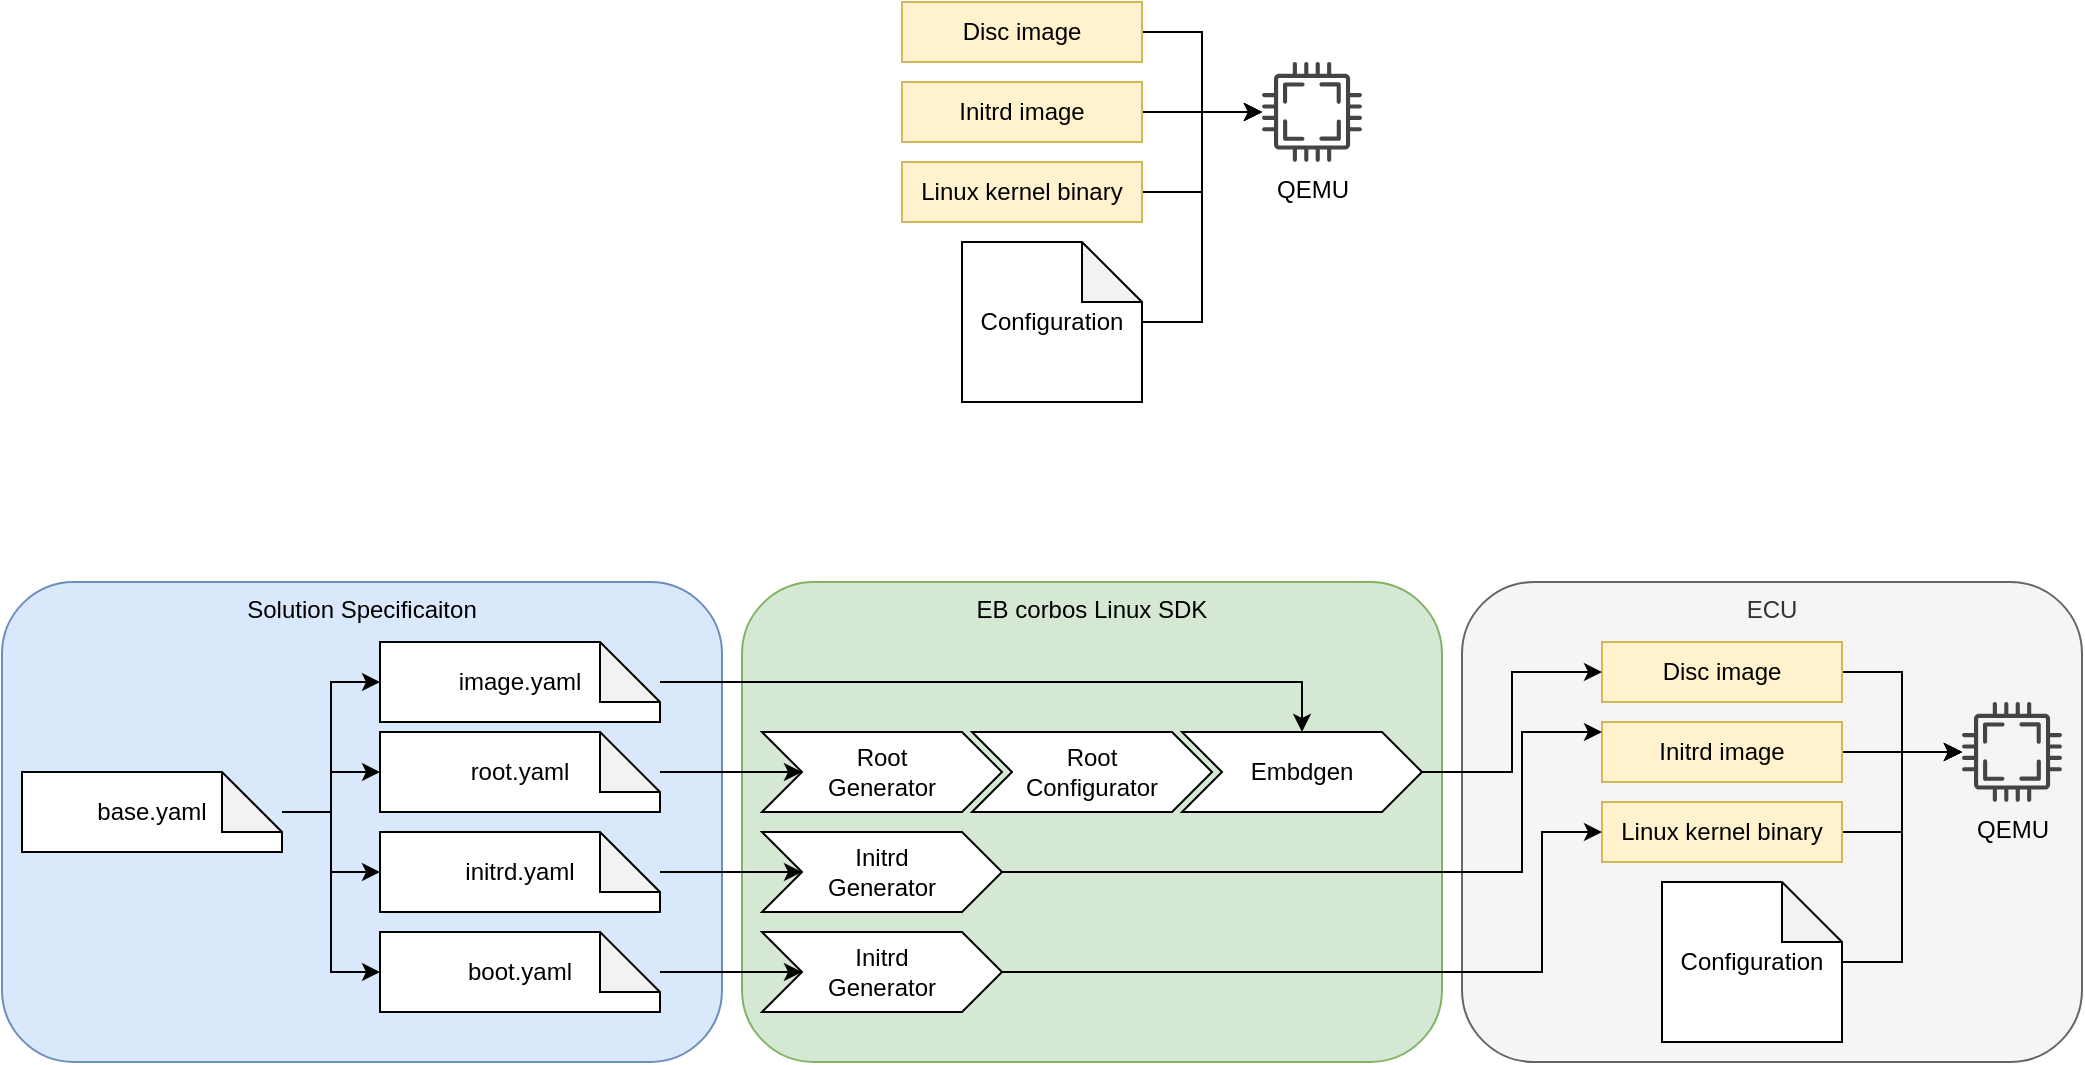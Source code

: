 <mxfile version="24.7.5">
  <diagram name="Seite-1" id="ZTC0_lInbutHdY-bG-qJ">
    <mxGraphModel dx="2138" dy="1198" grid="1" gridSize="10" guides="1" tooltips="1" connect="1" arrows="1" fold="1" page="1" pageScale="1" pageWidth="827" pageHeight="1169" math="0" shadow="0">
      <root>
        <mxCell id="0" />
        <mxCell id="1" parent="0" />
        <mxCell id="e_v2jsDcTEc7rGm0hO8q-51" value="ECU" style="rounded=1;whiteSpace=wrap;html=1;verticalAlign=top;fillColor=#f5f5f5;fontColor=#333333;strokeColor=#666666;" vertex="1" parent="1">
          <mxGeometry x="720" y="490" width="310" height="240" as="geometry" />
        </mxCell>
        <mxCell id="e_v2jsDcTEc7rGm0hO8q-34" value="EB corbos Linux SDK" style="rounded=1;whiteSpace=wrap;html=1;fillColor=#d5e8d4;strokeColor=#82b366;verticalAlign=top;" vertex="1" parent="1">
          <mxGeometry x="360" y="490" width="350" height="240" as="geometry" />
        </mxCell>
        <mxCell id="e_v2jsDcTEc7rGm0hO8q-33" value="Solution Specificaiton" style="rounded=1;whiteSpace=wrap;html=1;verticalAlign=top;fillColor=#dae8fc;strokeColor=#6c8ebf;" vertex="1" parent="1">
          <mxGeometry x="-10" y="490" width="360" height="240" as="geometry" />
        </mxCell>
        <mxCell id="e_v2jsDcTEc7rGm0hO8q-3" value="QEMU" style="sketch=0;pointerEvents=1;shadow=0;dashed=0;html=1;strokeColor=none;fillColor=#434445;aspect=fixed;labelPosition=center;verticalLabelPosition=bottom;verticalAlign=top;align=center;outlineConnect=0;shape=mxgraph.vvd.cpu;" vertex="1" parent="1">
          <mxGeometry x="620" y="230" width="50" height="50" as="geometry" />
        </mxCell>
        <mxCell id="e_v2jsDcTEc7rGm0hO8q-7" style="edgeStyle=orthogonalEdgeStyle;rounded=0;orthogonalLoop=1;jettySize=auto;html=1;" edge="1" parent="1" source="e_v2jsDcTEc7rGm0hO8q-4" target="e_v2jsDcTEc7rGm0hO8q-3">
          <mxGeometry relative="1" as="geometry" />
        </mxCell>
        <mxCell id="e_v2jsDcTEc7rGm0hO8q-4" value="Disc image" style="rounded=0;whiteSpace=wrap;html=1;fillColor=#fff2cc;strokeColor=#d6b656;" vertex="1" parent="1">
          <mxGeometry x="440" y="200" width="120" height="30" as="geometry" />
        </mxCell>
        <mxCell id="e_v2jsDcTEc7rGm0hO8q-9" style="edgeStyle=orthogonalEdgeStyle;rounded=0;orthogonalLoop=1;jettySize=auto;html=1;" edge="1" parent="1" source="e_v2jsDcTEc7rGm0hO8q-5" target="e_v2jsDcTEc7rGm0hO8q-3">
          <mxGeometry relative="1" as="geometry" />
        </mxCell>
        <mxCell id="e_v2jsDcTEc7rGm0hO8q-5" value="Linux kernel binary" style="rounded=0;whiteSpace=wrap;html=1;fillColor=#fff2cc;strokeColor=#d6b656;" vertex="1" parent="1">
          <mxGeometry x="440" y="280" width="120" height="30" as="geometry" />
        </mxCell>
        <mxCell id="e_v2jsDcTEc7rGm0hO8q-8" style="edgeStyle=orthogonalEdgeStyle;rounded=0;orthogonalLoop=1;jettySize=auto;html=1;" edge="1" parent="1" source="e_v2jsDcTEc7rGm0hO8q-6" target="e_v2jsDcTEc7rGm0hO8q-3">
          <mxGeometry relative="1" as="geometry" />
        </mxCell>
        <mxCell id="e_v2jsDcTEc7rGm0hO8q-6" value="Initrd image" style="rounded=0;whiteSpace=wrap;html=1;fillColor=#fff2cc;strokeColor=#d6b656;" vertex="1" parent="1">
          <mxGeometry x="440" y="240" width="120" height="30" as="geometry" />
        </mxCell>
        <mxCell id="e_v2jsDcTEc7rGm0hO8q-11" style="edgeStyle=orthogonalEdgeStyle;rounded=0;orthogonalLoop=1;jettySize=auto;html=1;" edge="1" parent="1" source="e_v2jsDcTEc7rGm0hO8q-10" target="e_v2jsDcTEc7rGm0hO8q-3">
          <mxGeometry relative="1" as="geometry">
            <Array as="points">
              <mxPoint x="590" y="360" />
              <mxPoint x="590" y="255" />
            </Array>
          </mxGeometry>
        </mxCell>
        <mxCell id="e_v2jsDcTEc7rGm0hO8q-10" value="Configuration" style="shape=note;whiteSpace=wrap;html=1;backgroundOutline=1;darkOpacity=0.05;" vertex="1" parent="1">
          <mxGeometry x="470" y="320" width="90" height="80" as="geometry" />
        </mxCell>
        <mxCell id="e_v2jsDcTEc7rGm0hO8q-14" value="QEMU" style="sketch=0;pointerEvents=1;shadow=0;dashed=0;html=1;strokeColor=none;fillColor=#434445;aspect=fixed;labelPosition=center;verticalLabelPosition=bottom;verticalAlign=top;align=center;outlineConnect=0;shape=mxgraph.vvd.cpu;" vertex="1" parent="1">
          <mxGeometry x="970" y="550" width="50" height="50" as="geometry" />
        </mxCell>
        <mxCell id="e_v2jsDcTEc7rGm0hO8q-15" style="edgeStyle=orthogonalEdgeStyle;rounded=0;orthogonalLoop=1;jettySize=auto;html=1;" edge="1" parent="1" source="e_v2jsDcTEc7rGm0hO8q-16" target="e_v2jsDcTEc7rGm0hO8q-14">
          <mxGeometry relative="1" as="geometry" />
        </mxCell>
        <mxCell id="e_v2jsDcTEc7rGm0hO8q-16" value="Disc image" style="rounded=0;whiteSpace=wrap;html=1;fillColor=#fff2cc;strokeColor=#d6b656;" vertex="1" parent="1">
          <mxGeometry x="790" y="520" width="120" height="30" as="geometry" />
        </mxCell>
        <mxCell id="e_v2jsDcTEc7rGm0hO8q-17" style="edgeStyle=orthogonalEdgeStyle;rounded=0;orthogonalLoop=1;jettySize=auto;html=1;" edge="1" parent="1" source="e_v2jsDcTEc7rGm0hO8q-18" target="e_v2jsDcTEc7rGm0hO8q-14">
          <mxGeometry relative="1" as="geometry" />
        </mxCell>
        <mxCell id="e_v2jsDcTEc7rGm0hO8q-18" value="Linux kernel binary" style="rounded=0;whiteSpace=wrap;html=1;fillColor=#fff2cc;strokeColor=#d6b656;" vertex="1" parent="1">
          <mxGeometry x="790" y="600" width="120" height="30" as="geometry" />
        </mxCell>
        <mxCell id="e_v2jsDcTEc7rGm0hO8q-19" style="edgeStyle=orthogonalEdgeStyle;rounded=0;orthogonalLoop=1;jettySize=auto;html=1;" edge="1" parent="1" source="e_v2jsDcTEc7rGm0hO8q-20" target="e_v2jsDcTEc7rGm0hO8q-14">
          <mxGeometry relative="1" as="geometry" />
        </mxCell>
        <mxCell id="e_v2jsDcTEc7rGm0hO8q-20" value="Initrd image" style="rounded=0;whiteSpace=wrap;html=1;fillColor=#fff2cc;strokeColor=#d6b656;" vertex="1" parent="1">
          <mxGeometry x="790" y="560" width="120" height="30" as="geometry" />
        </mxCell>
        <mxCell id="e_v2jsDcTEc7rGm0hO8q-21" style="edgeStyle=orthogonalEdgeStyle;rounded=0;orthogonalLoop=1;jettySize=auto;html=1;" edge="1" parent="1" source="e_v2jsDcTEc7rGm0hO8q-22" target="e_v2jsDcTEc7rGm0hO8q-14">
          <mxGeometry relative="1" as="geometry">
            <Array as="points">
              <mxPoint x="940" y="680" />
              <mxPoint x="940" y="575" />
            </Array>
          </mxGeometry>
        </mxCell>
        <mxCell id="e_v2jsDcTEc7rGm0hO8q-22" value="Configuration" style="shape=note;whiteSpace=wrap;html=1;backgroundOutline=1;darkOpacity=0.05;" vertex="1" parent="1">
          <mxGeometry x="820" y="640" width="90" height="80" as="geometry" />
        </mxCell>
        <mxCell id="e_v2jsDcTEc7rGm0hO8q-48" style="edgeStyle=orthogonalEdgeStyle;rounded=0;orthogonalLoop=1;jettySize=auto;html=1;entryX=0;entryY=0.5;entryDx=0;entryDy=0;" edge="1" parent="1" source="e_v2jsDcTEc7rGm0hO8q-23" target="e_v2jsDcTEc7rGm0hO8q-47">
          <mxGeometry relative="1" as="geometry" />
        </mxCell>
        <mxCell id="e_v2jsDcTEc7rGm0hO8q-23" value="boot.yaml" style="shape=note;whiteSpace=wrap;html=1;backgroundOutline=1;darkOpacity=0.05;" vertex="1" parent="1">
          <mxGeometry x="179" y="665" width="140" height="40" as="geometry" />
        </mxCell>
        <mxCell id="e_v2jsDcTEc7rGm0hO8q-30" style="edgeStyle=orthogonalEdgeStyle;rounded=0;orthogonalLoop=1;jettySize=auto;html=1;" edge="1" parent="1" source="e_v2jsDcTEc7rGm0hO8q-24" target="e_v2jsDcTEc7rGm0hO8q-27">
          <mxGeometry relative="1" as="geometry" />
        </mxCell>
        <mxCell id="e_v2jsDcTEc7rGm0hO8q-31" style="edgeStyle=orthogonalEdgeStyle;rounded=0;orthogonalLoop=1;jettySize=auto;html=1;" edge="1" parent="1" source="e_v2jsDcTEc7rGm0hO8q-24" target="e_v2jsDcTEc7rGm0hO8q-25">
          <mxGeometry relative="1" as="geometry" />
        </mxCell>
        <mxCell id="e_v2jsDcTEc7rGm0hO8q-24" value="base.yaml" style="shape=note;whiteSpace=wrap;html=1;backgroundOutline=1;darkOpacity=0.05;align=center;" vertex="1" parent="1">
          <mxGeometry y="585" width="130" height="40" as="geometry" />
        </mxCell>
        <mxCell id="e_v2jsDcTEc7rGm0hO8q-45" style="edgeStyle=orthogonalEdgeStyle;rounded=0;orthogonalLoop=1;jettySize=auto;html=1;" edge="1" parent="1" source="e_v2jsDcTEc7rGm0hO8q-25" target="e_v2jsDcTEc7rGm0hO8q-44">
          <mxGeometry relative="1" as="geometry" />
        </mxCell>
        <mxCell id="e_v2jsDcTEc7rGm0hO8q-25" value="initrd.yaml" style="shape=note;whiteSpace=wrap;html=1;backgroundOutline=1;darkOpacity=0.05;" vertex="1" parent="1">
          <mxGeometry x="179" y="615" width="140" height="40" as="geometry" />
        </mxCell>
        <mxCell id="e_v2jsDcTEc7rGm0hO8q-42" style="edgeStyle=orthogonalEdgeStyle;rounded=0;orthogonalLoop=1;jettySize=auto;html=1;entryX=0.5;entryY=0;entryDx=0;entryDy=0;" edge="1" parent="1" source="e_v2jsDcTEc7rGm0hO8q-26" target="e_v2jsDcTEc7rGm0hO8q-37">
          <mxGeometry relative="1" as="geometry" />
        </mxCell>
        <mxCell id="e_v2jsDcTEc7rGm0hO8q-26" value="image.yaml" style="shape=note;whiteSpace=wrap;html=1;backgroundOutline=1;darkOpacity=0.05;" vertex="1" parent="1">
          <mxGeometry x="179" y="520" width="140" height="40" as="geometry" />
        </mxCell>
        <mxCell id="e_v2jsDcTEc7rGm0hO8q-41" style="edgeStyle=orthogonalEdgeStyle;rounded=0;orthogonalLoop=1;jettySize=auto;html=1;entryX=0;entryY=0.5;entryDx=0;entryDy=0;" edge="1" parent="1" source="e_v2jsDcTEc7rGm0hO8q-27" target="e_v2jsDcTEc7rGm0hO8q-35">
          <mxGeometry relative="1" as="geometry" />
        </mxCell>
        <mxCell id="e_v2jsDcTEc7rGm0hO8q-27" value="root.yaml" style="shape=note;whiteSpace=wrap;html=1;backgroundOutline=1;darkOpacity=0.05;" vertex="1" parent="1">
          <mxGeometry x="179" y="565" width="140" height="40" as="geometry" />
        </mxCell>
        <mxCell id="e_v2jsDcTEc7rGm0hO8q-29" style="edgeStyle=orthogonalEdgeStyle;rounded=0;orthogonalLoop=1;jettySize=auto;html=1;entryX=0;entryY=0.5;entryDx=0;entryDy=0;entryPerimeter=0;" edge="1" parent="1" source="e_v2jsDcTEc7rGm0hO8q-24" target="e_v2jsDcTEc7rGm0hO8q-26">
          <mxGeometry relative="1" as="geometry" />
        </mxCell>
        <mxCell id="e_v2jsDcTEc7rGm0hO8q-32" style="edgeStyle=orthogonalEdgeStyle;rounded=0;orthogonalLoop=1;jettySize=auto;html=1;entryX=0;entryY=0.5;entryDx=0;entryDy=0;entryPerimeter=0;" edge="1" parent="1" source="e_v2jsDcTEc7rGm0hO8q-24" target="e_v2jsDcTEc7rGm0hO8q-23">
          <mxGeometry relative="1" as="geometry" />
        </mxCell>
        <mxCell id="e_v2jsDcTEc7rGm0hO8q-35" value="Root&lt;div&gt;Generator&lt;/div&gt;" style="shape=step;perimeter=stepPerimeter;whiteSpace=wrap;html=1;fixedSize=1;" vertex="1" parent="1">
          <mxGeometry x="370" y="565" width="120" height="40" as="geometry" />
        </mxCell>
        <mxCell id="e_v2jsDcTEc7rGm0hO8q-36" value="Root&lt;div&gt;Configurator&lt;/div&gt;" style="shape=step;perimeter=stepPerimeter;whiteSpace=wrap;html=1;fixedSize=1;" vertex="1" parent="1">
          <mxGeometry x="475" y="565" width="120" height="40" as="geometry" />
        </mxCell>
        <mxCell id="e_v2jsDcTEc7rGm0hO8q-43" style="edgeStyle=orthogonalEdgeStyle;rounded=0;orthogonalLoop=1;jettySize=auto;html=1;entryX=0;entryY=0.5;entryDx=0;entryDy=0;" edge="1" parent="1" source="e_v2jsDcTEc7rGm0hO8q-37" target="e_v2jsDcTEc7rGm0hO8q-16">
          <mxGeometry relative="1" as="geometry" />
        </mxCell>
        <mxCell id="e_v2jsDcTEc7rGm0hO8q-37" value="Embdgen" style="shape=step;perimeter=stepPerimeter;whiteSpace=wrap;html=1;fixedSize=1;" vertex="1" parent="1">
          <mxGeometry x="580" y="565" width="120" height="40" as="geometry" />
        </mxCell>
        <mxCell id="e_v2jsDcTEc7rGm0hO8q-46" style="edgeStyle=orthogonalEdgeStyle;rounded=0;orthogonalLoop=1;jettySize=auto;html=1;" edge="1" parent="1" source="e_v2jsDcTEc7rGm0hO8q-44" target="e_v2jsDcTEc7rGm0hO8q-20">
          <mxGeometry relative="1" as="geometry">
            <Array as="points">
              <mxPoint x="750" y="635" />
              <mxPoint x="750" y="565" />
            </Array>
          </mxGeometry>
        </mxCell>
        <mxCell id="e_v2jsDcTEc7rGm0hO8q-44" value="Initrd&lt;br&gt;Generator" style="shape=step;perimeter=stepPerimeter;whiteSpace=wrap;html=1;fixedSize=1;" vertex="1" parent="1">
          <mxGeometry x="370" y="615" width="120" height="40" as="geometry" />
        </mxCell>
        <mxCell id="e_v2jsDcTEc7rGm0hO8q-49" style="edgeStyle=orthogonalEdgeStyle;rounded=0;orthogonalLoop=1;jettySize=auto;html=1;entryX=0;entryY=0.5;entryDx=0;entryDy=0;" edge="1" parent="1" source="e_v2jsDcTEc7rGm0hO8q-47" target="e_v2jsDcTEc7rGm0hO8q-18">
          <mxGeometry relative="1" as="geometry">
            <Array as="points">
              <mxPoint x="760" y="685" />
              <mxPoint x="760" y="615" />
            </Array>
          </mxGeometry>
        </mxCell>
        <mxCell id="e_v2jsDcTEc7rGm0hO8q-47" value="Initrd&lt;br&gt;Generator" style="shape=step;perimeter=stepPerimeter;whiteSpace=wrap;html=1;fixedSize=1;" vertex="1" parent="1">
          <mxGeometry x="370" y="665" width="120" height="40" as="geometry" />
        </mxCell>
      </root>
    </mxGraphModel>
  </diagram>
</mxfile>

